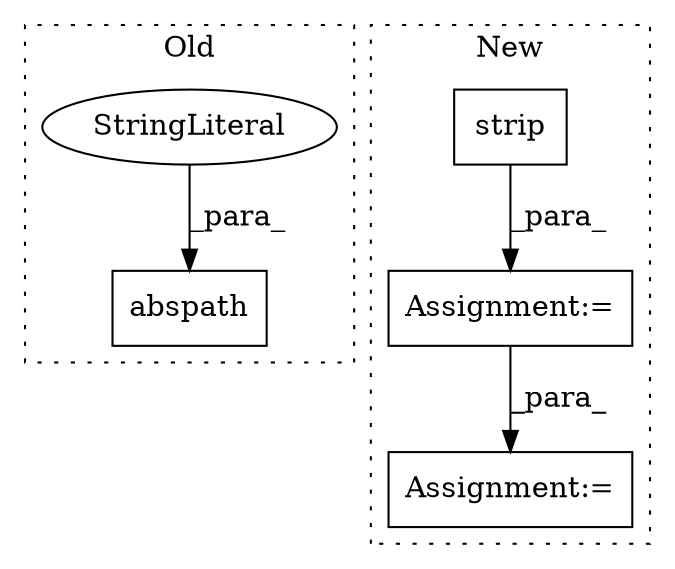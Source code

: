 digraph G {
subgraph cluster0 {
1 [label="abspath" a="32" s="782,797" l="8,1" shape="box"];
3 [label="StringLiteral" a="45" s="790" l="7" shape="ellipse"];
label = "Old";
style="dotted";
}
subgraph cluster1 {
2 [label="strip" a="32" s="1409" l="7" shape="box"];
4 [label="Assignment:=" a="7" s="1469" l="1" shape="box"];
5 [label="Assignment:=" a="7" s="1384" l="1" shape="box"];
label = "New";
style="dotted";
}
2 -> 5 [label="_para_"];
3 -> 1 [label="_para_"];
5 -> 4 [label="_para_"];
}